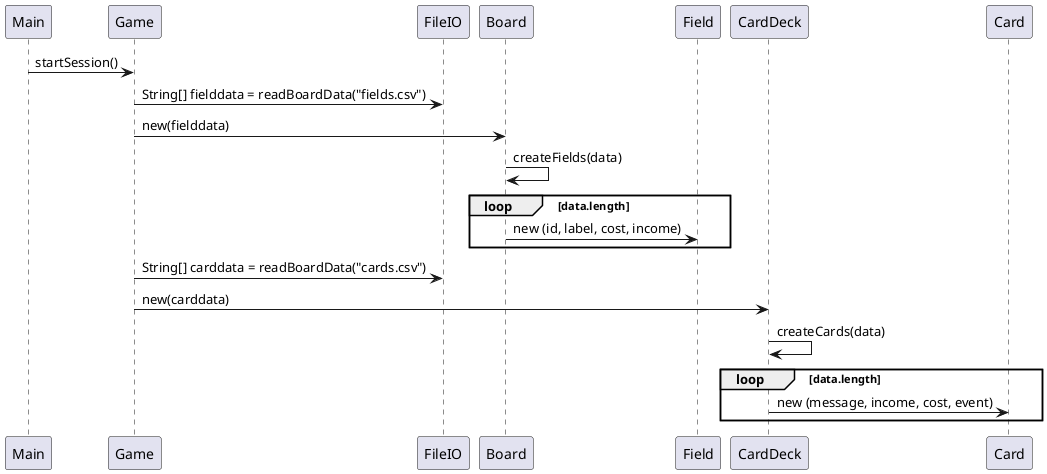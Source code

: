 @startuml
'https://plantuml.com/sequence-diagram


Main -> Game: startSession()
Game -> FileIO: String[] fielddata = readBoardData("fields.csv")

Game -> Board : new(fielddata)
Board -> Board : createFields(data)

loop data.length
Board -> Field : new (id, label, cost, income)
end
Game -> FileIO: String[] carddata = readBoardData("cards.csv")

Game -> CardDeck : new(carddata)
CardDeck -> CardDeck : createCards(data)

loop data.length
CardDeck -> Card : new (message, income, cost, event)
end
@enduml